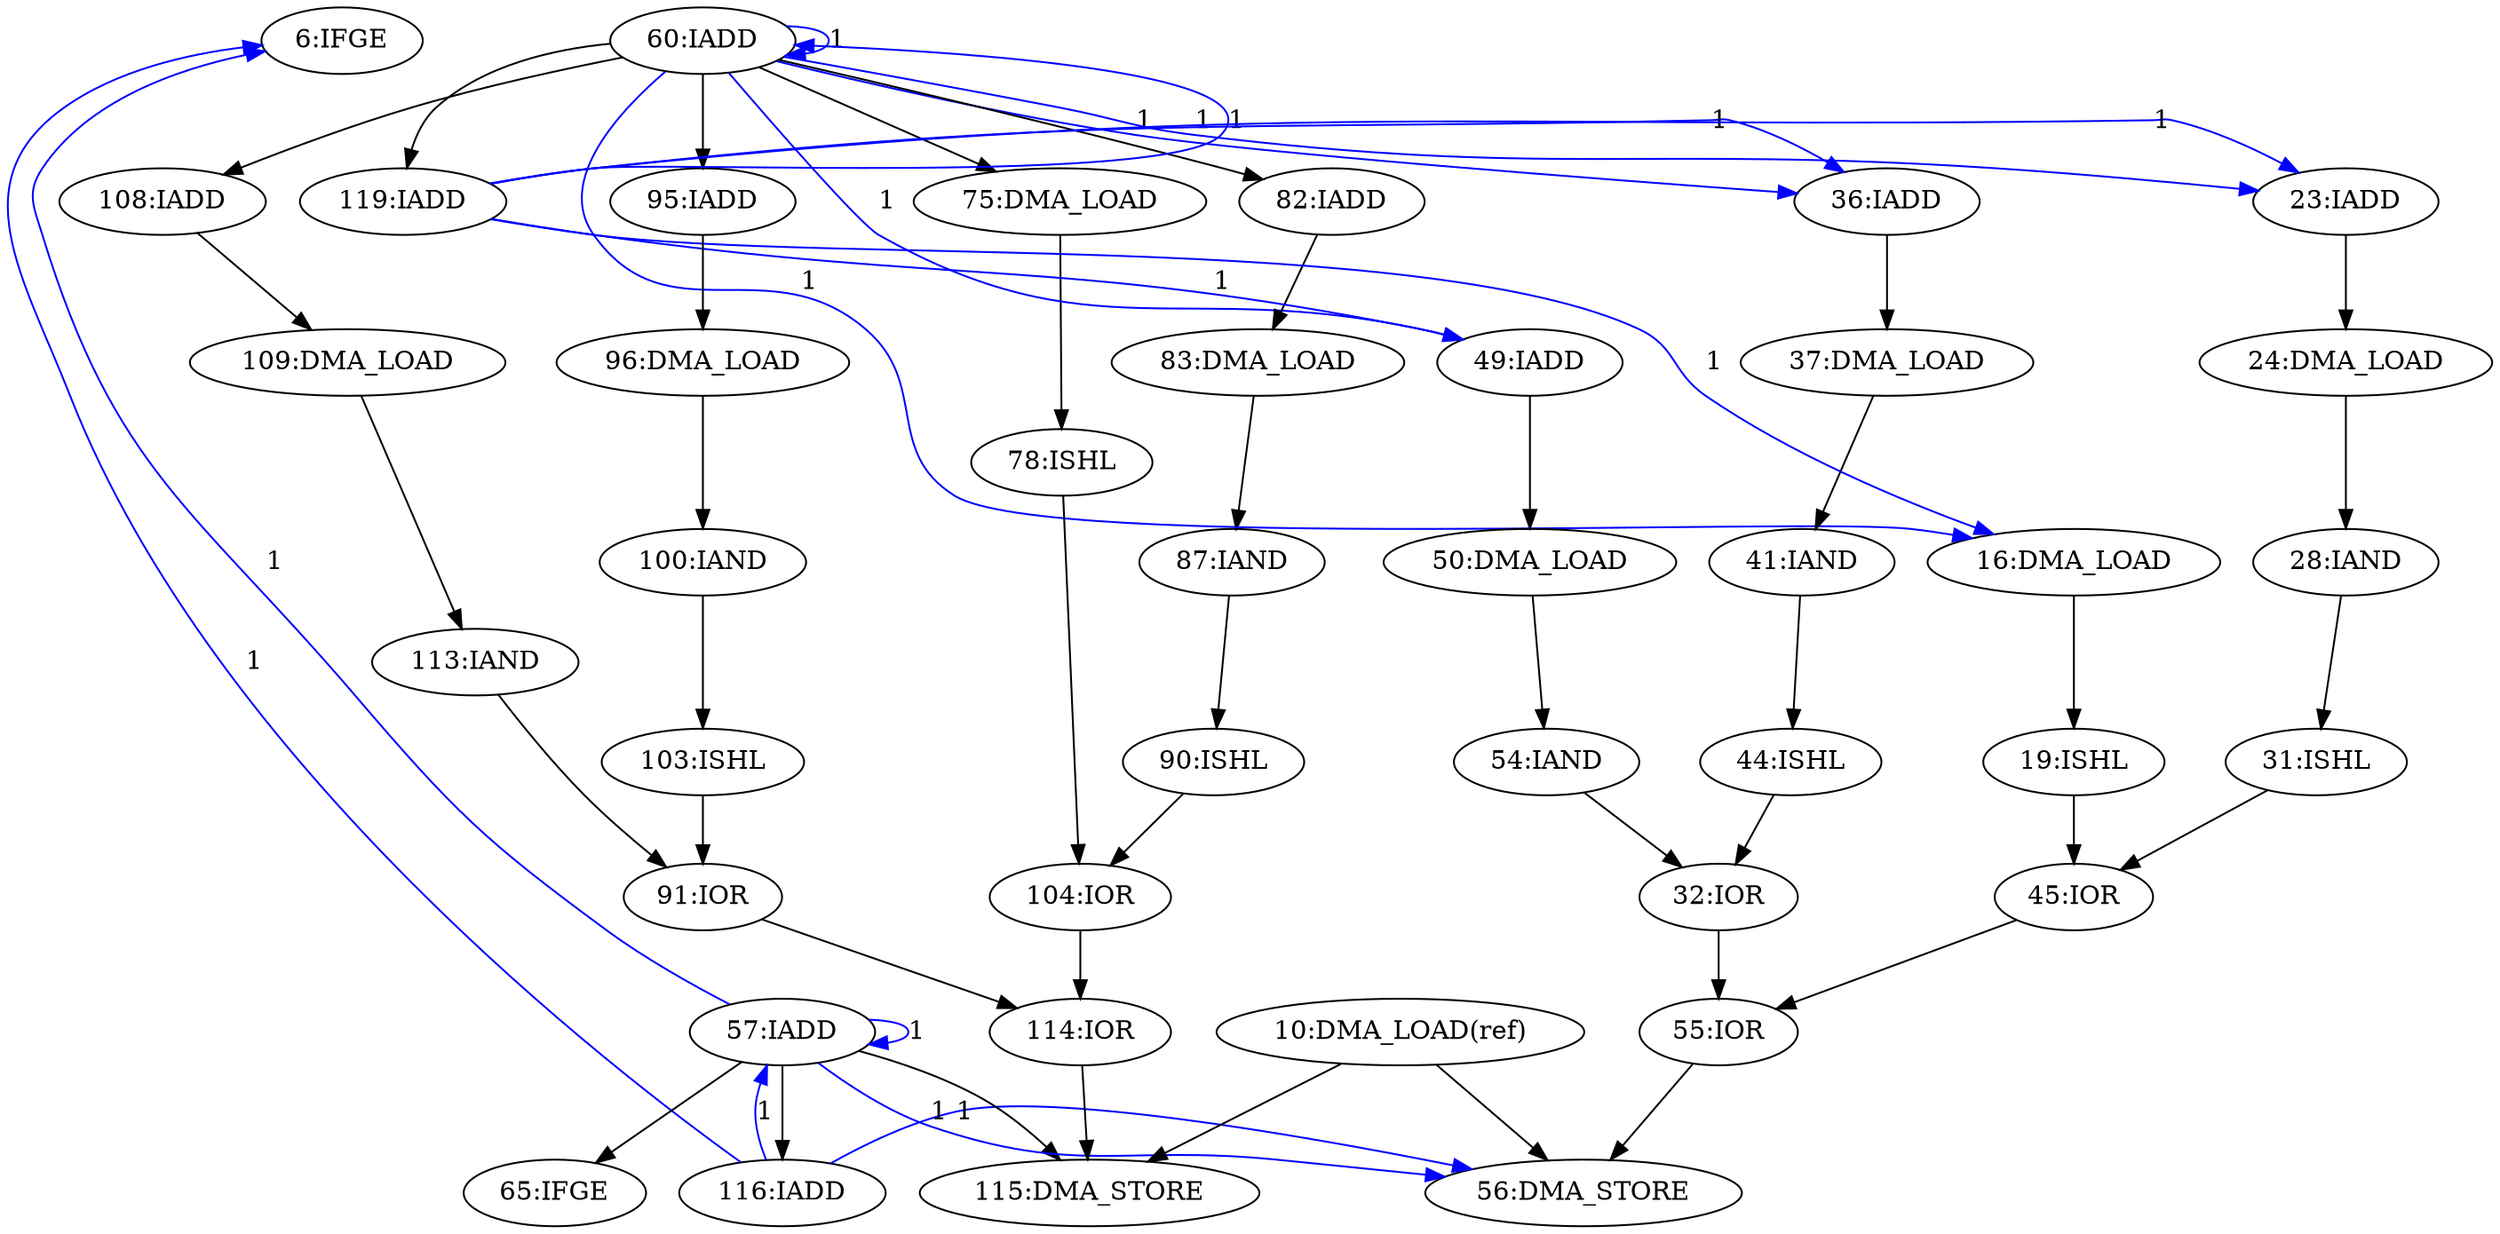digraph depgraph {
n0 [label="87:IAND"];
n1 [label="83:DMA_LOAD"];
n1 -> n0;
n2 [label="100:IAND"];
n3 [label="96:DMA_LOAD"];
n3 -> n2;
n4 [label="75:DMA_LOAD"];
n5 [label="60:IADD"];
n5 -> n4;
n6 [label="108:IADD"];
n5 -> n6;
n7 [label="104:IOR"];
n8 [label="78:ISHL"];
n8 -> n7;
n9 [label="90:ISHL"];
n9 -> n7;
n0 -> n9;
n10 [label="109:DMA_LOAD"];
n6 -> n10;
n11 [label="116:IADD"];
n12 [label="57:IADD"];
n12 -> n11;
n13 [label="91:IOR"];
n14 [label="103:ISHL"];
n14 -> n13;
n15 [label="113:IAND"];
n15 -> n13;
n16 [label="19:ISHL"];
n17 [label="16:DMA_LOAD"];
n17 -> n16;
n18 [label="55:IOR"];
n19 [label="45:IOR"];
n19 -> n18;
n20 [label="32:IOR"];
n20 -> n18;
n21 [label="28:IAND"];
n22 [label="24:DMA_LOAD"];
n22 -> n21;
n23 [label="54:IAND"];
n24 [label="50:DMA_LOAD"];
n24 -> n23;
n25 [label="41:IAND"];
n26 [label="37:DMA_LOAD"];
n26 -> n25;
n27 [label="114:IOR"];
n7 -> n27;
n13 -> n27;
n10 -> n15;
n28 [label="36:IADD"];
n28 -> n26;
n29 [label="44:ISHL"];
n29 -> n20;
n23 -> n20;
n30 [label="49:IADD"];
n30 -> n24;
n31 [label="82:IADD"];
n31 -> n1;
n5 -> n31;
n16 -> n19;
n32 [label="31:ISHL"];
n32 -> n19;
n2 -> n14;
n33 [label="115:DMA_STORE"];
n34 [label="10:DMA_LOAD(ref)"];
n34 -> n33;
n12 -> n33;
n27 -> n33;
n35 [label="119:IADD"];
n5 -> n35;
n36 [label="95:IADD"];
n36 -> n3;
n37 [label="23:IADD"];
n37 -> n22;
n25 -> n29;
n38 [label="56:DMA_STORE"];
n34 -> n38;
n18 -> n38;
n21 -> n32;
n39 [label="65:IFGE"];
n12 -> n39;
n5 -> n36;
n4 -> n8;
n12 -> n12 [constraint=false,color=blue,label="1"];
n40 [label="6:IFGE"];
n12 -> n40 [constraint=false,color=blue,label="1"];
n12 -> n38 [constraint=false,color=blue,label="1"];
n11 -> n12 [constraint=false,color=blue,label="1"];
n11 -> n40 [constraint=false,color=blue,label="1"];
n11 -> n38 [constraint=false,color=blue,label="1"];
n35 -> n17 [constraint=false,color=blue,label="1"];
n35 -> n37 [constraint=false,color=blue,label="1"];
n35 -> n30 [constraint=false,color=blue,label="1"];
n35 -> n28 [constraint=false,color=blue,label="1"];
n35 -> n5 [constraint=false,color=blue,label="1"];
n5 -> n17 [constraint=false,color=blue,label="1"];
n5 -> n37 [constraint=false,color=blue,label="1"];
n5 -> n30 [constraint=false,color=blue,label="1"];
n5 -> n28 [constraint=false,color=blue,label="1"];
n5 -> n5 [constraint=false,color=blue,label="1"];
}